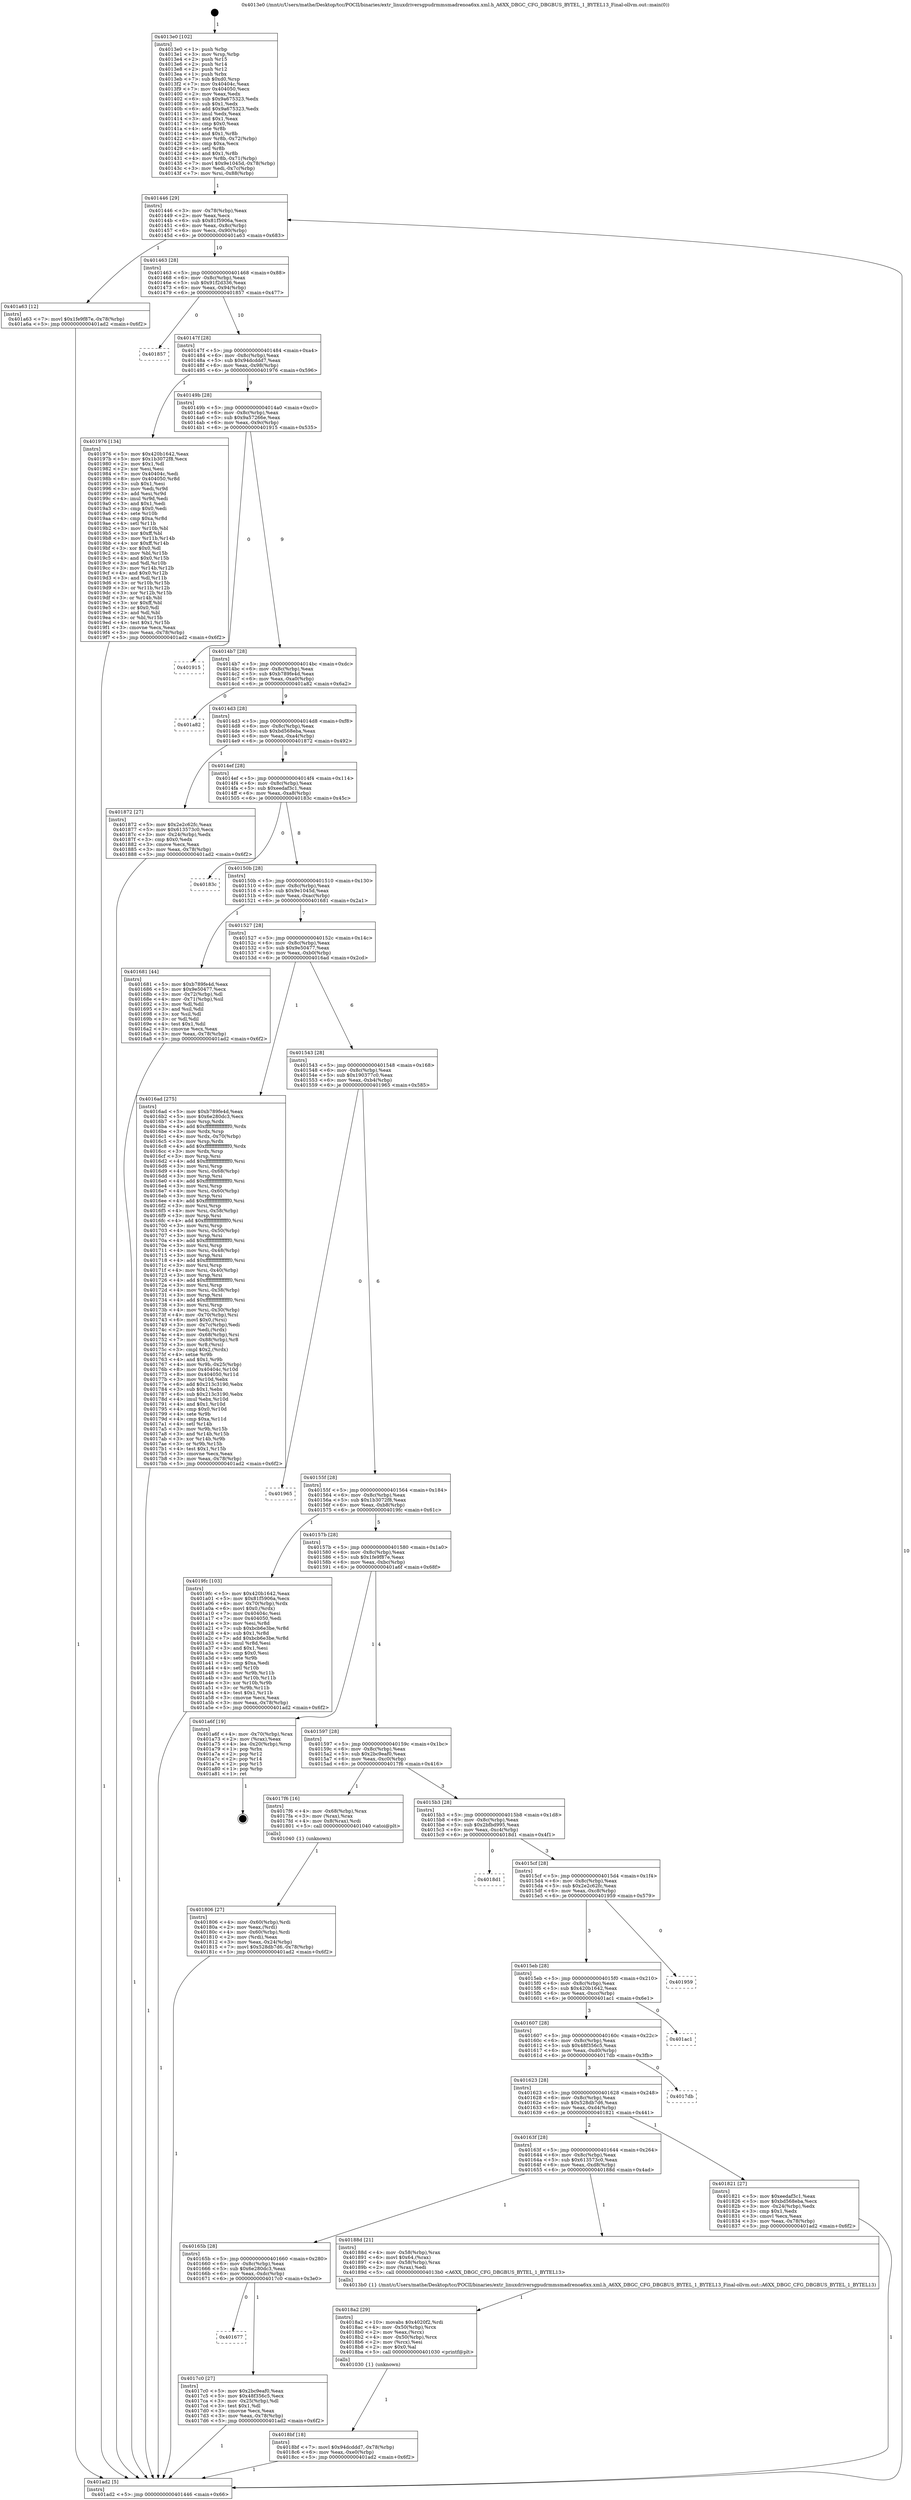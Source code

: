 digraph "0x4013e0" {
  label = "0x4013e0 (/mnt/c/Users/mathe/Desktop/tcc/POCII/binaries/extr_linuxdriversgpudrmmsmadrenoa6xx.xml.h_A6XX_DBGC_CFG_DBGBUS_BYTEL_1_BYTEL13_Final-ollvm.out::main(0))"
  labelloc = "t"
  node[shape=record]

  Entry [label="",width=0.3,height=0.3,shape=circle,fillcolor=black,style=filled]
  "0x401446" [label="{
     0x401446 [29]\l
     | [instrs]\l
     &nbsp;&nbsp;0x401446 \<+3\>: mov -0x78(%rbp),%eax\l
     &nbsp;&nbsp;0x401449 \<+2\>: mov %eax,%ecx\l
     &nbsp;&nbsp;0x40144b \<+6\>: sub $0x81f5906a,%ecx\l
     &nbsp;&nbsp;0x401451 \<+6\>: mov %eax,-0x8c(%rbp)\l
     &nbsp;&nbsp;0x401457 \<+6\>: mov %ecx,-0x90(%rbp)\l
     &nbsp;&nbsp;0x40145d \<+6\>: je 0000000000401a63 \<main+0x683\>\l
  }"]
  "0x401a63" [label="{
     0x401a63 [12]\l
     | [instrs]\l
     &nbsp;&nbsp;0x401a63 \<+7\>: movl $0x1fe9f87e,-0x78(%rbp)\l
     &nbsp;&nbsp;0x401a6a \<+5\>: jmp 0000000000401ad2 \<main+0x6f2\>\l
  }"]
  "0x401463" [label="{
     0x401463 [28]\l
     | [instrs]\l
     &nbsp;&nbsp;0x401463 \<+5\>: jmp 0000000000401468 \<main+0x88\>\l
     &nbsp;&nbsp;0x401468 \<+6\>: mov -0x8c(%rbp),%eax\l
     &nbsp;&nbsp;0x40146e \<+5\>: sub $0x91f2d336,%eax\l
     &nbsp;&nbsp;0x401473 \<+6\>: mov %eax,-0x94(%rbp)\l
     &nbsp;&nbsp;0x401479 \<+6\>: je 0000000000401857 \<main+0x477\>\l
  }"]
  Exit [label="",width=0.3,height=0.3,shape=circle,fillcolor=black,style=filled,peripheries=2]
  "0x401857" [label="{
     0x401857\l
  }", style=dashed]
  "0x40147f" [label="{
     0x40147f [28]\l
     | [instrs]\l
     &nbsp;&nbsp;0x40147f \<+5\>: jmp 0000000000401484 \<main+0xa4\>\l
     &nbsp;&nbsp;0x401484 \<+6\>: mov -0x8c(%rbp),%eax\l
     &nbsp;&nbsp;0x40148a \<+5\>: sub $0x94dcddd7,%eax\l
     &nbsp;&nbsp;0x40148f \<+6\>: mov %eax,-0x98(%rbp)\l
     &nbsp;&nbsp;0x401495 \<+6\>: je 0000000000401976 \<main+0x596\>\l
  }"]
  "0x4018bf" [label="{
     0x4018bf [18]\l
     | [instrs]\l
     &nbsp;&nbsp;0x4018bf \<+7\>: movl $0x94dcddd7,-0x78(%rbp)\l
     &nbsp;&nbsp;0x4018c6 \<+6\>: mov %eax,-0xe0(%rbp)\l
     &nbsp;&nbsp;0x4018cc \<+5\>: jmp 0000000000401ad2 \<main+0x6f2\>\l
  }"]
  "0x401976" [label="{
     0x401976 [134]\l
     | [instrs]\l
     &nbsp;&nbsp;0x401976 \<+5\>: mov $0x420b1642,%eax\l
     &nbsp;&nbsp;0x40197b \<+5\>: mov $0x1b3072f8,%ecx\l
     &nbsp;&nbsp;0x401980 \<+2\>: mov $0x1,%dl\l
     &nbsp;&nbsp;0x401982 \<+2\>: xor %esi,%esi\l
     &nbsp;&nbsp;0x401984 \<+7\>: mov 0x40404c,%edi\l
     &nbsp;&nbsp;0x40198b \<+8\>: mov 0x404050,%r8d\l
     &nbsp;&nbsp;0x401993 \<+3\>: sub $0x1,%esi\l
     &nbsp;&nbsp;0x401996 \<+3\>: mov %edi,%r9d\l
     &nbsp;&nbsp;0x401999 \<+3\>: add %esi,%r9d\l
     &nbsp;&nbsp;0x40199c \<+4\>: imul %r9d,%edi\l
     &nbsp;&nbsp;0x4019a0 \<+3\>: and $0x1,%edi\l
     &nbsp;&nbsp;0x4019a3 \<+3\>: cmp $0x0,%edi\l
     &nbsp;&nbsp;0x4019a6 \<+4\>: sete %r10b\l
     &nbsp;&nbsp;0x4019aa \<+4\>: cmp $0xa,%r8d\l
     &nbsp;&nbsp;0x4019ae \<+4\>: setl %r11b\l
     &nbsp;&nbsp;0x4019b2 \<+3\>: mov %r10b,%bl\l
     &nbsp;&nbsp;0x4019b5 \<+3\>: xor $0xff,%bl\l
     &nbsp;&nbsp;0x4019b8 \<+3\>: mov %r11b,%r14b\l
     &nbsp;&nbsp;0x4019bb \<+4\>: xor $0xff,%r14b\l
     &nbsp;&nbsp;0x4019bf \<+3\>: xor $0x0,%dl\l
     &nbsp;&nbsp;0x4019c2 \<+3\>: mov %bl,%r15b\l
     &nbsp;&nbsp;0x4019c5 \<+4\>: and $0x0,%r15b\l
     &nbsp;&nbsp;0x4019c9 \<+3\>: and %dl,%r10b\l
     &nbsp;&nbsp;0x4019cc \<+3\>: mov %r14b,%r12b\l
     &nbsp;&nbsp;0x4019cf \<+4\>: and $0x0,%r12b\l
     &nbsp;&nbsp;0x4019d3 \<+3\>: and %dl,%r11b\l
     &nbsp;&nbsp;0x4019d6 \<+3\>: or %r10b,%r15b\l
     &nbsp;&nbsp;0x4019d9 \<+3\>: or %r11b,%r12b\l
     &nbsp;&nbsp;0x4019dc \<+3\>: xor %r12b,%r15b\l
     &nbsp;&nbsp;0x4019df \<+3\>: or %r14b,%bl\l
     &nbsp;&nbsp;0x4019e2 \<+3\>: xor $0xff,%bl\l
     &nbsp;&nbsp;0x4019e5 \<+3\>: or $0x0,%dl\l
     &nbsp;&nbsp;0x4019e8 \<+2\>: and %dl,%bl\l
     &nbsp;&nbsp;0x4019ea \<+3\>: or %bl,%r15b\l
     &nbsp;&nbsp;0x4019ed \<+4\>: test $0x1,%r15b\l
     &nbsp;&nbsp;0x4019f1 \<+3\>: cmovne %ecx,%eax\l
     &nbsp;&nbsp;0x4019f4 \<+3\>: mov %eax,-0x78(%rbp)\l
     &nbsp;&nbsp;0x4019f7 \<+5\>: jmp 0000000000401ad2 \<main+0x6f2\>\l
  }"]
  "0x40149b" [label="{
     0x40149b [28]\l
     | [instrs]\l
     &nbsp;&nbsp;0x40149b \<+5\>: jmp 00000000004014a0 \<main+0xc0\>\l
     &nbsp;&nbsp;0x4014a0 \<+6\>: mov -0x8c(%rbp),%eax\l
     &nbsp;&nbsp;0x4014a6 \<+5\>: sub $0x9a57266e,%eax\l
     &nbsp;&nbsp;0x4014ab \<+6\>: mov %eax,-0x9c(%rbp)\l
     &nbsp;&nbsp;0x4014b1 \<+6\>: je 0000000000401915 \<main+0x535\>\l
  }"]
  "0x4018a2" [label="{
     0x4018a2 [29]\l
     | [instrs]\l
     &nbsp;&nbsp;0x4018a2 \<+10\>: movabs $0x4020f2,%rdi\l
     &nbsp;&nbsp;0x4018ac \<+4\>: mov -0x50(%rbp),%rcx\l
     &nbsp;&nbsp;0x4018b0 \<+2\>: mov %eax,(%rcx)\l
     &nbsp;&nbsp;0x4018b2 \<+4\>: mov -0x50(%rbp),%rcx\l
     &nbsp;&nbsp;0x4018b6 \<+2\>: mov (%rcx),%esi\l
     &nbsp;&nbsp;0x4018b8 \<+2\>: mov $0x0,%al\l
     &nbsp;&nbsp;0x4018ba \<+5\>: call 0000000000401030 \<printf@plt\>\l
     | [calls]\l
     &nbsp;&nbsp;0x401030 \{1\} (unknown)\l
  }"]
  "0x401915" [label="{
     0x401915\l
  }", style=dashed]
  "0x4014b7" [label="{
     0x4014b7 [28]\l
     | [instrs]\l
     &nbsp;&nbsp;0x4014b7 \<+5\>: jmp 00000000004014bc \<main+0xdc\>\l
     &nbsp;&nbsp;0x4014bc \<+6\>: mov -0x8c(%rbp),%eax\l
     &nbsp;&nbsp;0x4014c2 \<+5\>: sub $0xb789fe4d,%eax\l
     &nbsp;&nbsp;0x4014c7 \<+6\>: mov %eax,-0xa0(%rbp)\l
     &nbsp;&nbsp;0x4014cd \<+6\>: je 0000000000401a82 \<main+0x6a2\>\l
  }"]
  "0x401806" [label="{
     0x401806 [27]\l
     | [instrs]\l
     &nbsp;&nbsp;0x401806 \<+4\>: mov -0x60(%rbp),%rdi\l
     &nbsp;&nbsp;0x40180a \<+2\>: mov %eax,(%rdi)\l
     &nbsp;&nbsp;0x40180c \<+4\>: mov -0x60(%rbp),%rdi\l
     &nbsp;&nbsp;0x401810 \<+2\>: mov (%rdi),%eax\l
     &nbsp;&nbsp;0x401812 \<+3\>: mov %eax,-0x24(%rbp)\l
     &nbsp;&nbsp;0x401815 \<+7\>: movl $0x528db7d6,-0x78(%rbp)\l
     &nbsp;&nbsp;0x40181c \<+5\>: jmp 0000000000401ad2 \<main+0x6f2\>\l
  }"]
  "0x401a82" [label="{
     0x401a82\l
  }", style=dashed]
  "0x4014d3" [label="{
     0x4014d3 [28]\l
     | [instrs]\l
     &nbsp;&nbsp;0x4014d3 \<+5\>: jmp 00000000004014d8 \<main+0xf8\>\l
     &nbsp;&nbsp;0x4014d8 \<+6\>: mov -0x8c(%rbp),%eax\l
     &nbsp;&nbsp;0x4014de \<+5\>: sub $0xbd568eba,%eax\l
     &nbsp;&nbsp;0x4014e3 \<+6\>: mov %eax,-0xa4(%rbp)\l
     &nbsp;&nbsp;0x4014e9 \<+6\>: je 0000000000401872 \<main+0x492\>\l
  }"]
  "0x401677" [label="{
     0x401677\l
  }", style=dashed]
  "0x401872" [label="{
     0x401872 [27]\l
     | [instrs]\l
     &nbsp;&nbsp;0x401872 \<+5\>: mov $0x2e2c62fc,%eax\l
     &nbsp;&nbsp;0x401877 \<+5\>: mov $0x613573c0,%ecx\l
     &nbsp;&nbsp;0x40187c \<+3\>: mov -0x24(%rbp),%edx\l
     &nbsp;&nbsp;0x40187f \<+3\>: cmp $0x0,%edx\l
     &nbsp;&nbsp;0x401882 \<+3\>: cmove %ecx,%eax\l
     &nbsp;&nbsp;0x401885 \<+3\>: mov %eax,-0x78(%rbp)\l
     &nbsp;&nbsp;0x401888 \<+5\>: jmp 0000000000401ad2 \<main+0x6f2\>\l
  }"]
  "0x4014ef" [label="{
     0x4014ef [28]\l
     | [instrs]\l
     &nbsp;&nbsp;0x4014ef \<+5\>: jmp 00000000004014f4 \<main+0x114\>\l
     &nbsp;&nbsp;0x4014f4 \<+6\>: mov -0x8c(%rbp),%eax\l
     &nbsp;&nbsp;0x4014fa \<+5\>: sub $0xeedaf3c1,%eax\l
     &nbsp;&nbsp;0x4014ff \<+6\>: mov %eax,-0xa8(%rbp)\l
     &nbsp;&nbsp;0x401505 \<+6\>: je 000000000040183c \<main+0x45c\>\l
  }"]
  "0x4017c0" [label="{
     0x4017c0 [27]\l
     | [instrs]\l
     &nbsp;&nbsp;0x4017c0 \<+5\>: mov $0x2bc9eaf0,%eax\l
     &nbsp;&nbsp;0x4017c5 \<+5\>: mov $0x48f356c5,%ecx\l
     &nbsp;&nbsp;0x4017ca \<+3\>: mov -0x25(%rbp),%dl\l
     &nbsp;&nbsp;0x4017cd \<+3\>: test $0x1,%dl\l
     &nbsp;&nbsp;0x4017d0 \<+3\>: cmovne %ecx,%eax\l
     &nbsp;&nbsp;0x4017d3 \<+3\>: mov %eax,-0x78(%rbp)\l
     &nbsp;&nbsp;0x4017d6 \<+5\>: jmp 0000000000401ad2 \<main+0x6f2\>\l
  }"]
  "0x40183c" [label="{
     0x40183c\l
  }", style=dashed]
  "0x40150b" [label="{
     0x40150b [28]\l
     | [instrs]\l
     &nbsp;&nbsp;0x40150b \<+5\>: jmp 0000000000401510 \<main+0x130\>\l
     &nbsp;&nbsp;0x401510 \<+6\>: mov -0x8c(%rbp),%eax\l
     &nbsp;&nbsp;0x401516 \<+5\>: sub $0x9e1045d,%eax\l
     &nbsp;&nbsp;0x40151b \<+6\>: mov %eax,-0xac(%rbp)\l
     &nbsp;&nbsp;0x401521 \<+6\>: je 0000000000401681 \<main+0x2a1\>\l
  }"]
  "0x40165b" [label="{
     0x40165b [28]\l
     | [instrs]\l
     &nbsp;&nbsp;0x40165b \<+5\>: jmp 0000000000401660 \<main+0x280\>\l
     &nbsp;&nbsp;0x401660 \<+6\>: mov -0x8c(%rbp),%eax\l
     &nbsp;&nbsp;0x401666 \<+5\>: sub $0x6e280dc3,%eax\l
     &nbsp;&nbsp;0x40166b \<+6\>: mov %eax,-0xdc(%rbp)\l
     &nbsp;&nbsp;0x401671 \<+6\>: je 00000000004017c0 \<main+0x3e0\>\l
  }"]
  "0x401681" [label="{
     0x401681 [44]\l
     | [instrs]\l
     &nbsp;&nbsp;0x401681 \<+5\>: mov $0xb789fe4d,%eax\l
     &nbsp;&nbsp;0x401686 \<+5\>: mov $0x9e50477,%ecx\l
     &nbsp;&nbsp;0x40168b \<+3\>: mov -0x72(%rbp),%dl\l
     &nbsp;&nbsp;0x40168e \<+4\>: mov -0x71(%rbp),%sil\l
     &nbsp;&nbsp;0x401692 \<+3\>: mov %dl,%dil\l
     &nbsp;&nbsp;0x401695 \<+3\>: and %sil,%dil\l
     &nbsp;&nbsp;0x401698 \<+3\>: xor %sil,%dl\l
     &nbsp;&nbsp;0x40169b \<+3\>: or %dl,%dil\l
     &nbsp;&nbsp;0x40169e \<+4\>: test $0x1,%dil\l
     &nbsp;&nbsp;0x4016a2 \<+3\>: cmovne %ecx,%eax\l
     &nbsp;&nbsp;0x4016a5 \<+3\>: mov %eax,-0x78(%rbp)\l
     &nbsp;&nbsp;0x4016a8 \<+5\>: jmp 0000000000401ad2 \<main+0x6f2\>\l
  }"]
  "0x401527" [label="{
     0x401527 [28]\l
     | [instrs]\l
     &nbsp;&nbsp;0x401527 \<+5\>: jmp 000000000040152c \<main+0x14c\>\l
     &nbsp;&nbsp;0x40152c \<+6\>: mov -0x8c(%rbp),%eax\l
     &nbsp;&nbsp;0x401532 \<+5\>: sub $0x9e50477,%eax\l
     &nbsp;&nbsp;0x401537 \<+6\>: mov %eax,-0xb0(%rbp)\l
     &nbsp;&nbsp;0x40153d \<+6\>: je 00000000004016ad \<main+0x2cd\>\l
  }"]
  "0x401ad2" [label="{
     0x401ad2 [5]\l
     | [instrs]\l
     &nbsp;&nbsp;0x401ad2 \<+5\>: jmp 0000000000401446 \<main+0x66\>\l
  }"]
  "0x4013e0" [label="{
     0x4013e0 [102]\l
     | [instrs]\l
     &nbsp;&nbsp;0x4013e0 \<+1\>: push %rbp\l
     &nbsp;&nbsp;0x4013e1 \<+3\>: mov %rsp,%rbp\l
     &nbsp;&nbsp;0x4013e4 \<+2\>: push %r15\l
     &nbsp;&nbsp;0x4013e6 \<+2\>: push %r14\l
     &nbsp;&nbsp;0x4013e8 \<+2\>: push %r12\l
     &nbsp;&nbsp;0x4013ea \<+1\>: push %rbx\l
     &nbsp;&nbsp;0x4013eb \<+7\>: sub $0xd0,%rsp\l
     &nbsp;&nbsp;0x4013f2 \<+7\>: mov 0x40404c,%eax\l
     &nbsp;&nbsp;0x4013f9 \<+7\>: mov 0x404050,%ecx\l
     &nbsp;&nbsp;0x401400 \<+2\>: mov %eax,%edx\l
     &nbsp;&nbsp;0x401402 \<+6\>: sub $0x9a675323,%edx\l
     &nbsp;&nbsp;0x401408 \<+3\>: sub $0x1,%edx\l
     &nbsp;&nbsp;0x40140b \<+6\>: add $0x9a675323,%edx\l
     &nbsp;&nbsp;0x401411 \<+3\>: imul %edx,%eax\l
     &nbsp;&nbsp;0x401414 \<+3\>: and $0x1,%eax\l
     &nbsp;&nbsp;0x401417 \<+3\>: cmp $0x0,%eax\l
     &nbsp;&nbsp;0x40141a \<+4\>: sete %r8b\l
     &nbsp;&nbsp;0x40141e \<+4\>: and $0x1,%r8b\l
     &nbsp;&nbsp;0x401422 \<+4\>: mov %r8b,-0x72(%rbp)\l
     &nbsp;&nbsp;0x401426 \<+3\>: cmp $0xa,%ecx\l
     &nbsp;&nbsp;0x401429 \<+4\>: setl %r8b\l
     &nbsp;&nbsp;0x40142d \<+4\>: and $0x1,%r8b\l
     &nbsp;&nbsp;0x401431 \<+4\>: mov %r8b,-0x71(%rbp)\l
     &nbsp;&nbsp;0x401435 \<+7\>: movl $0x9e1045d,-0x78(%rbp)\l
     &nbsp;&nbsp;0x40143c \<+3\>: mov %edi,-0x7c(%rbp)\l
     &nbsp;&nbsp;0x40143f \<+7\>: mov %rsi,-0x88(%rbp)\l
  }"]
  "0x40188d" [label="{
     0x40188d [21]\l
     | [instrs]\l
     &nbsp;&nbsp;0x40188d \<+4\>: mov -0x58(%rbp),%rax\l
     &nbsp;&nbsp;0x401891 \<+6\>: movl $0x64,(%rax)\l
     &nbsp;&nbsp;0x401897 \<+4\>: mov -0x58(%rbp),%rax\l
     &nbsp;&nbsp;0x40189b \<+2\>: mov (%rax),%edi\l
     &nbsp;&nbsp;0x40189d \<+5\>: call 00000000004013b0 \<A6XX_DBGC_CFG_DBGBUS_BYTEL_1_BYTEL13\>\l
     | [calls]\l
     &nbsp;&nbsp;0x4013b0 \{1\} (/mnt/c/Users/mathe/Desktop/tcc/POCII/binaries/extr_linuxdriversgpudrmmsmadrenoa6xx.xml.h_A6XX_DBGC_CFG_DBGBUS_BYTEL_1_BYTEL13_Final-ollvm.out::A6XX_DBGC_CFG_DBGBUS_BYTEL_1_BYTEL13)\l
  }"]
  "0x4016ad" [label="{
     0x4016ad [275]\l
     | [instrs]\l
     &nbsp;&nbsp;0x4016ad \<+5\>: mov $0xb789fe4d,%eax\l
     &nbsp;&nbsp;0x4016b2 \<+5\>: mov $0x6e280dc3,%ecx\l
     &nbsp;&nbsp;0x4016b7 \<+3\>: mov %rsp,%rdx\l
     &nbsp;&nbsp;0x4016ba \<+4\>: add $0xfffffffffffffff0,%rdx\l
     &nbsp;&nbsp;0x4016be \<+3\>: mov %rdx,%rsp\l
     &nbsp;&nbsp;0x4016c1 \<+4\>: mov %rdx,-0x70(%rbp)\l
     &nbsp;&nbsp;0x4016c5 \<+3\>: mov %rsp,%rdx\l
     &nbsp;&nbsp;0x4016c8 \<+4\>: add $0xfffffffffffffff0,%rdx\l
     &nbsp;&nbsp;0x4016cc \<+3\>: mov %rdx,%rsp\l
     &nbsp;&nbsp;0x4016cf \<+3\>: mov %rsp,%rsi\l
     &nbsp;&nbsp;0x4016d2 \<+4\>: add $0xfffffffffffffff0,%rsi\l
     &nbsp;&nbsp;0x4016d6 \<+3\>: mov %rsi,%rsp\l
     &nbsp;&nbsp;0x4016d9 \<+4\>: mov %rsi,-0x68(%rbp)\l
     &nbsp;&nbsp;0x4016dd \<+3\>: mov %rsp,%rsi\l
     &nbsp;&nbsp;0x4016e0 \<+4\>: add $0xfffffffffffffff0,%rsi\l
     &nbsp;&nbsp;0x4016e4 \<+3\>: mov %rsi,%rsp\l
     &nbsp;&nbsp;0x4016e7 \<+4\>: mov %rsi,-0x60(%rbp)\l
     &nbsp;&nbsp;0x4016eb \<+3\>: mov %rsp,%rsi\l
     &nbsp;&nbsp;0x4016ee \<+4\>: add $0xfffffffffffffff0,%rsi\l
     &nbsp;&nbsp;0x4016f2 \<+3\>: mov %rsi,%rsp\l
     &nbsp;&nbsp;0x4016f5 \<+4\>: mov %rsi,-0x58(%rbp)\l
     &nbsp;&nbsp;0x4016f9 \<+3\>: mov %rsp,%rsi\l
     &nbsp;&nbsp;0x4016fc \<+4\>: add $0xfffffffffffffff0,%rsi\l
     &nbsp;&nbsp;0x401700 \<+3\>: mov %rsi,%rsp\l
     &nbsp;&nbsp;0x401703 \<+4\>: mov %rsi,-0x50(%rbp)\l
     &nbsp;&nbsp;0x401707 \<+3\>: mov %rsp,%rsi\l
     &nbsp;&nbsp;0x40170a \<+4\>: add $0xfffffffffffffff0,%rsi\l
     &nbsp;&nbsp;0x40170e \<+3\>: mov %rsi,%rsp\l
     &nbsp;&nbsp;0x401711 \<+4\>: mov %rsi,-0x48(%rbp)\l
     &nbsp;&nbsp;0x401715 \<+3\>: mov %rsp,%rsi\l
     &nbsp;&nbsp;0x401718 \<+4\>: add $0xfffffffffffffff0,%rsi\l
     &nbsp;&nbsp;0x40171c \<+3\>: mov %rsi,%rsp\l
     &nbsp;&nbsp;0x40171f \<+4\>: mov %rsi,-0x40(%rbp)\l
     &nbsp;&nbsp;0x401723 \<+3\>: mov %rsp,%rsi\l
     &nbsp;&nbsp;0x401726 \<+4\>: add $0xfffffffffffffff0,%rsi\l
     &nbsp;&nbsp;0x40172a \<+3\>: mov %rsi,%rsp\l
     &nbsp;&nbsp;0x40172d \<+4\>: mov %rsi,-0x38(%rbp)\l
     &nbsp;&nbsp;0x401731 \<+3\>: mov %rsp,%rsi\l
     &nbsp;&nbsp;0x401734 \<+4\>: add $0xfffffffffffffff0,%rsi\l
     &nbsp;&nbsp;0x401738 \<+3\>: mov %rsi,%rsp\l
     &nbsp;&nbsp;0x40173b \<+4\>: mov %rsi,-0x30(%rbp)\l
     &nbsp;&nbsp;0x40173f \<+4\>: mov -0x70(%rbp),%rsi\l
     &nbsp;&nbsp;0x401743 \<+6\>: movl $0x0,(%rsi)\l
     &nbsp;&nbsp;0x401749 \<+3\>: mov -0x7c(%rbp),%edi\l
     &nbsp;&nbsp;0x40174c \<+2\>: mov %edi,(%rdx)\l
     &nbsp;&nbsp;0x40174e \<+4\>: mov -0x68(%rbp),%rsi\l
     &nbsp;&nbsp;0x401752 \<+7\>: mov -0x88(%rbp),%r8\l
     &nbsp;&nbsp;0x401759 \<+3\>: mov %r8,(%rsi)\l
     &nbsp;&nbsp;0x40175c \<+3\>: cmpl $0x2,(%rdx)\l
     &nbsp;&nbsp;0x40175f \<+4\>: setne %r9b\l
     &nbsp;&nbsp;0x401763 \<+4\>: and $0x1,%r9b\l
     &nbsp;&nbsp;0x401767 \<+4\>: mov %r9b,-0x25(%rbp)\l
     &nbsp;&nbsp;0x40176b \<+8\>: mov 0x40404c,%r10d\l
     &nbsp;&nbsp;0x401773 \<+8\>: mov 0x404050,%r11d\l
     &nbsp;&nbsp;0x40177b \<+3\>: mov %r10d,%ebx\l
     &nbsp;&nbsp;0x40177e \<+6\>: add $0x213c3190,%ebx\l
     &nbsp;&nbsp;0x401784 \<+3\>: sub $0x1,%ebx\l
     &nbsp;&nbsp;0x401787 \<+6\>: sub $0x213c3190,%ebx\l
     &nbsp;&nbsp;0x40178d \<+4\>: imul %ebx,%r10d\l
     &nbsp;&nbsp;0x401791 \<+4\>: and $0x1,%r10d\l
     &nbsp;&nbsp;0x401795 \<+4\>: cmp $0x0,%r10d\l
     &nbsp;&nbsp;0x401799 \<+4\>: sete %r9b\l
     &nbsp;&nbsp;0x40179d \<+4\>: cmp $0xa,%r11d\l
     &nbsp;&nbsp;0x4017a1 \<+4\>: setl %r14b\l
     &nbsp;&nbsp;0x4017a5 \<+3\>: mov %r9b,%r15b\l
     &nbsp;&nbsp;0x4017a8 \<+3\>: and %r14b,%r15b\l
     &nbsp;&nbsp;0x4017ab \<+3\>: xor %r14b,%r9b\l
     &nbsp;&nbsp;0x4017ae \<+3\>: or %r9b,%r15b\l
     &nbsp;&nbsp;0x4017b1 \<+4\>: test $0x1,%r15b\l
     &nbsp;&nbsp;0x4017b5 \<+3\>: cmovne %ecx,%eax\l
     &nbsp;&nbsp;0x4017b8 \<+3\>: mov %eax,-0x78(%rbp)\l
     &nbsp;&nbsp;0x4017bb \<+5\>: jmp 0000000000401ad2 \<main+0x6f2\>\l
  }"]
  "0x401543" [label="{
     0x401543 [28]\l
     | [instrs]\l
     &nbsp;&nbsp;0x401543 \<+5\>: jmp 0000000000401548 \<main+0x168\>\l
     &nbsp;&nbsp;0x401548 \<+6\>: mov -0x8c(%rbp),%eax\l
     &nbsp;&nbsp;0x40154e \<+5\>: sub $0x190377c0,%eax\l
     &nbsp;&nbsp;0x401553 \<+6\>: mov %eax,-0xb4(%rbp)\l
     &nbsp;&nbsp;0x401559 \<+6\>: je 0000000000401965 \<main+0x585\>\l
  }"]
  "0x40163f" [label="{
     0x40163f [28]\l
     | [instrs]\l
     &nbsp;&nbsp;0x40163f \<+5\>: jmp 0000000000401644 \<main+0x264\>\l
     &nbsp;&nbsp;0x401644 \<+6\>: mov -0x8c(%rbp),%eax\l
     &nbsp;&nbsp;0x40164a \<+5\>: sub $0x613573c0,%eax\l
     &nbsp;&nbsp;0x40164f \<+6\>: mov %eax,-0xd8(%rbp)\l
     &nbsp;&nbsp;0x401655 \<+6\>: je 000000000040188d \<main+0x4ad\>\l
  }"]
  "0x401821" [label="{
     0x401821 [27]\l
     | [instrs]\l
     &nbsp;&nbsp;0x401821 \<+5\>: mov $0xeedaf3c1,%eax\l
     &nbsp;&nbsp;0x401826 \<+5\>: mov $0xbd568eba,%ecx\l
     &nbsp;&nbsp;0x40182b \<+3\>: mov -0x24(%rbp),%edx\l
     &nbsp;&nbsp;0x40182e \<+3\>: cmp $0x1,%edx\l
     &nbsp;&nbsp;0x401831 \<+3\>: cmovl %ecx,%eax\l
     &nbsp;&nbsp;0x401834 \<+3\>: mov %eax,-0x78(%rbp)\l
     &nbsp;&nbsp;0x401837 \<+5\>: jmp 0000000000401ad2 \<main+0x6f2\>\l
  }"]
  "0x401965" [label="{
     0x401965\l
  }", style=dashed]
  "0x40155f" [label="{
     0x40155f [28]\l
     | [instrs]\l
     &nbsp;&nbsp;0x40155f \<+5\>: jmp 0000000000401564 \<main+0x184\>\l
     &nbsp;&nbsp;0x401564 \<+6\>: mov -0x8c(%rbp),%eax\l
     &nbsp;&nbsp;0x40156a \<+5\>: sub $0x1b3072f8,%eax\l
     &nbsp;&nbsp;0x40156f \<+6\>: mov %eax,-0xb8(%rbp)\l
     &nbsp;&nbsp;0x401575 \<+6\>: je 00000000004019fc \<main+0x61c\>\l
  }"]
  "0x401623" [label="{
     0x401623 [28]\l
     | [instrs]\l
     &nbsp;&nbsp;0x401623 \<+5\>: jmp 0000000000401628 \<main+0x248\>\l
     &nbsp;&nbsp;0x401628 \<+6\>: mov -0x8c(%rbp),%eax\l
     &nbsp;&nbsp;0x40162e \<+5\>: sub $0x528db7d6,%eax\l
     &nbsp;&nbsp;0x401633 \<+6\>: mov %eax,-0xd4(%rbp)\l
     &nbsp;&nbsp;0x401639 \<+6\>: je 0000000000401821 \<main+0x441\>\l
  }"]
  "0x4019fc" [label="{
     0x4019fc [103]\l
     | [instrs]\l
     &nbsp;&nbsp;0x4019fc \<+5\>: mov $0x420b1642,%eax\l
     &nbsp;&nbsp;0x401a01 \<+5\>: mov $0x81f5906a,%ecx\l
     &nbsp;&nbsp;0x401a06 \<+4\>: mov -0x70(%rbp),%rdx\l
     &nbsp;&nbsp;0x401a0a \<+6\>: movl $0x0,(%rdx)\l
     &nbsp;&nbsp;0x401a10 \<+7\>: mov 0x40404c,%esi\l
     &nbsp;&nbsp;0x401a17 \<+7\>: mov 0x404050,%edi\l
     &nbsp;&nbsp;0x401a1e \<+3\>: mov %esi,%r8d\l
     &nbsp;&nbsp;0x401a21 \<+7\>: sub $0xbcb6e3be,%r8d\l
     &nbsp;&nbsp;0x401a28 \<+4\>: sub $0x1,%r8d\l
     &nbsp;&nbsp;0x401a2c \<+7\>: add $0xbcb6e3be,%r8d\l
     &nbsp;&nbsp;0x401a33 \<+4\>: imul %r8d,%esi\l
     &nbsp;&nbsp;0x401a37 \<+3\>: and $0x1,%esi\l
     &nbsp;&nbsp;0x401a3a \<+3\>: cmp $0x0,%esi\l
     &nbsp;&nbsp;0x401a3d \<+4\>: sete %r9b\l
     &nbsp;&nbsp;0x401a41 \<+3\>: cmp $0xa,%edi\l
     &nbsp;&nbsp;0x401a44 \<+4\>: setl %r10b\l
     &nbsp;&nbsp;0x401a48 \<+3\>: mov %r9b,%r11b\l
     &nbsp;&nbsp;0x401a4b \<+3\>: and %r10b,%r11b\l
     &nbsp;&nbsp;0x401a4e \<+3\>: xor %r10b,%r9b\l
     &nbsp;&nbsp;0x401a51 \<+3\>: or %r9b,%r11b\l
     &nbsp;&nbsp;0x401a54 \<+4\>: test $0x1,%r11b\l
     &nbsp;&nbsp;0x401a58 \<+3\>: cmovne %ecx,%eax\l
     &nbsp;&nbsp;0x401a5b \<+3\>: mov %eax,-0x78(%rbp)\l
     &nbsp;&nbsp;0x401a5e \<+5\>: jmp 0000000000401ad2 \<main+0x6f2\>\l
  }"]
  "0x40157b" [label="{
     0x40157b [28]\l
     | [instrs]\l
     &nbsp;&nbsp;0x40157b \<+5\>: jmp 0000000000401580 \<main+0x1a0\>\l
     &nbsp;&nbsp;0x401580 \<+6\>: mov -0x8c(%rbp),%eax\l
     &nbsp;&nbsp;0x401586 \<+5\>: sub $0x1fe9f87e,%eax\l
     &nbsp;&nbsp;0x40158b \<+6\>: mov %eax,-0xbc(%rbp)\l
     &nbsp;&nbsp;0x401591 \<+6\>: je 0000000000401a6f \<main+0x68f\>\l
  }"]
  "0x4017db" [label="{
     0x4017db\l
  }", style=dashed]
  "0x401a6f" [label="{
     0x401a6f [19]\l
     | [instrs]\l
     &nbsp;&nbsp;0x401a6f \<+4\>: mov -0x70(%rbp),%rax\l
     &nbsp;&nbsp;0x401a73 \<+2\>: mov (%rax),%eax\l
     &nbsp;&nbsp;0x401a75 \<+4\>: lea -0x20(%rbp),%rsp\l
     &nbsp;&nbsp;0x401a79 \<+1\>: pop %rbx\l
     &nbsp;&nbsp;0x401a7a \<+2\>: pop %r12\l
     &nbsp;&nbsp;0x401a7c \<+2\>: pop %r14\l
     &nbsp;&nbsp;0x401a7e \<+2\>: pop %r15\l
     &nbsp;&nbsp;0x401a80 \<+1\>: pop %rbp\l
     &nbsp;&nbsp;0x401a81 \<+1\>: ret\l
  }"]
  "0x401597" [label="{
     0x401597 [28]\l
     | [instrs]\l
     &nbsp;&nbsp;0x401597 \<+5\>: jmp 000000000040159c \<main+0x1bc\>\l
     &nbsp;&nbsp;0x40159c \<+6\>: mov -0x8c(%rbp),%eax\l
     &nbsp;&nbsp;0x4015a2 \<+5\>: sub $0x2bc9eaf0,%eax\l
     &nbsp;&nbsp;0x4015a7 \<+6\>: mov %eax,-0xc0(%rbp)\l
     &nbsp;&nbsp;0x4015ad \<+6\>: je 00000000004017f6 \<main+0x416\>\l
  }"]
  "0x401607" [label="{
     0x401607 [28]\l
     | [instrs]\l
     &nbsp;&nbsp;0x401607 \<+5\>: jmp 000000000040160c \<main+0x22c\>\l
     &nbsp;&nbsp;0x40160c \<+6\>: mov -0x8c(%rbp),%eax\l
     &nbsp;&nbsp;0x401612 \<+5\>: sub $0x48f356c5,%eax\l
     &nbsp;&nbsp;0x401617 \<+6\>: mov %eax,-0xd0(%rbp)\l
     &nbsp;&nbsp;0x40161d \<+6\>: je 00000000004017db \<main+0x3fb\>\l
  }"]
  "0x4017f6" [label="{
     0x4017f6 [16]\l
     | [instrs]\l
     &nbsp;&nbsp;0x4017f6 \<+4\>: mov -0x68(%rbp),%rax\l
     &nbsp;&nbsp;0x4017fa \<+3\>: mov (%rax),%rax\l
     &nbsp;&nbsp;0x4017fd \<+4\>: mov 0x8(%rax),%rdi\l
     &nbsp;&nbsp;0x401801 \<+5\>: call 0000000000401040 \<atoi@plt\>\l
     | [calls]\l
     &nbsp;&nbsp;0x401040 \{1\} (unknown)\l
  }"]
  "0x4015b3" [label="{
     0x4015b3 [28]\l
     | [instrs]\l
     &nbsp;&nbsp;0x4015b3 \<+5\>: jmp 00000000004015b8 \<main+0x1d8\>\l
     &nbsp;&nbsp;0x4015b8 \<+6\>: mov -0x8c(%rbp),%eax\l
     &nbsp;&nbsp;0x4015be \<+5\>: sub $0x2bfbd995,%eax\l
     &nbsp;&nbsp;0x4015c3 \<+6\>: mov %eax,-0xc4(%rbp)\l
     &nbsp;&nbsp;0x4015c9 \<+6\>: je 00000000004018d1 \<main+0x4f1\>\l
  }"]
  "0x401ac1" [label="{
     0x401ac1\l
  }", style=dashed]
  "0x4018d1" [label="{
     0x4018d1\l
  }", style=dashed]
  "0x4015cf" [label="{
     0x4015cf [28]\l
     | [instrs]\l
     &nbsp;&nbsp;0x4015cf \<+5\>: jmp 00000000004015d4 \<main+0x1f4\>\l
     &nbsp;&nbsp;0x4015d4 \<+6\>: mov -0x8c(%rbp),%eax\l
     &nbsp;&nbsp;0x4015da \<+5\>: sub $0x2e2c62fc,%eax\l
     &nbsp;&nbsp;0x4015df \<+6\>: mov %eax,-0xc8(%rbp)\l
     &nbsp;&nbsp;0x4015e5 \<+6\>: je 0000000000401959 \<main+0x579\>\l
  }"]
  "0x4015eb" [label="{
     0x4015eb [28]\l
     | [instrs]\l
     &nbsp;&nbsp;0x4015eb \<+5\>: jmp 00000000004015f0 \<main+0x210\>\l
     &nbsp;&nbsp;0x4015f0 \<+6\>: mov -0x8c(%rbp),%eax\l
     &nbsp;&nbsp;0x4015f6 \<+5\>: sub $0x420b1642,%eax\l
     &nbsp;&nbsp;0x4015fb \<+6\>: mov %eax,-0xcc(%rbp)\l
     &nbsp;&nbsp;0x401601 \<+6\>: je 0000000000401ac1 \<main+0x6e1\>\l
  }"]
  "0x401959" [label="{
     0x401959\l
  }", style=dashed]
  Entry -> "0x4013e0" [label=" 1"]
  "0x401446" -> "0x401a63" [label=" 1"]
  "0x401446" -> "0x401463" [label=" 10"]
  "0x401a6f" -> Exit [label=" 1"]
  "0x401463" -> "0x401857" [label=" 0"]
  "0x401463" -> "0x40147f" [label=" 10"]
  "0x401a63" -> "0x401ad2" [label=" 1"]
  "0x40147f" -> "0x401976" [label=" 1"]
  "0x40147f" -> "0x40149b" [label=" 9"]
  "0x4019fc" -> "0x401ad2" [label=" 1"]
  "0x40149b" -> "0x401915" [label=" 0"]
  "0x40149b" -> "0x4014b7" [label=" 9"]
  "0x401976" -> "0x401ad2" [label=" 1"]
  "0x4014b7" -> "0x401a82" [label=" 0"]
  "0x4014b7" -> "0x4014d3" [label=" 9"]
  "0x4018bf" -> "0x401ad2" [label=" 1"]
  "0x4014d3" -> "0x401872" [label=" 1"]
  "0x4014d3" -> "0x4014ef" [label=" 8"]
  "0x4018a2" -> "0x4018bf" [label=" 1"]
  "0x4014ef" -> "0x40183c" [label=" 0"]
  "0x4014ef" -> "0x40150b" [label=" 8"]
  "0x40188d" -> "0x4018a2" [label=" 1"]
  "0x40150b" -> "0x401681" [label=" 1"]
  "0x40150b" -> "0x401527" [label=" 7"]
  "0x401681" -> "0x401ad2" [label=" 1"]
  "0x4013e0" -> "0x401446" [label=" 1"]
  "0x401ad2" -> "0x401446" [label=" 10"]
  "0x401821" -> "0x401ad2" [label=" 1"]
  "0x401527" -> "0x4016ad" [label=" 1"]
  "0x401527" -> "0x401543" [label=" 6"]
  "0x401806" -> "0x401ad2" [label=" 1"]
  "0x4016ad" -> "0x401ad2" [label=" 1"]
  "0x4017c0" -> "0x401ad2" [label=" 1"]
  "0x401543" -> "0x401965" [label=" 0"]
  "0x401543" -> "0x40155f" [label=" 6"]
  "0x40165b" -> "0x401677" [label=" 0"]
  "0x40155f" -> "0x4019fc" [label=" 1"]
  "0x40155f" -> "0x40157b" [label=" 5"]
  "0x401872" -> "0x401ad2" [label=" 1"]
  "0x40157b" -> "0x401a6f" [label=" 1"]
  "0x40157b" -> "0x401597" [label=" 4"]
  "0x40163f" -> "0x40165b" [label=" 1"]
  "0x401597" -> "0x4017f6" [label=" 1"]
  "0x401597" -> "0x4015b3" [label=" 3"]
  "0x4017f6" -> "0x401806" [label=" 1"]
  "0x4015b3" -> "0x4018d1" [label=" 0"]
  "0x4015b3" -> "0x4015cf" [label=" 3"]
  "0x401623" -> "0x40163f" [label=" 2"]
  "0x4015cf" -> "0x401959" [label=" 0"]
  "0x4015cf" -> "0x4015eb" [label=" 3"]
  "0x401623" -> "0x401821" [label=" 1"]
  "0x4015eb" -> "0x401ac1" [label=" 0"]
  "0x4015eb" -> "0x401607" [label=" 3"]
  "0x40163f" -> "0x40188d" [label=" 1"]
  "0x401607" -> "0x4017db" [label=" 0"]
  "0x401607" -> "0x401623" [label=" 3"]
  "0x40165b" -> "0x4017c0" [label=" 1"]
}
